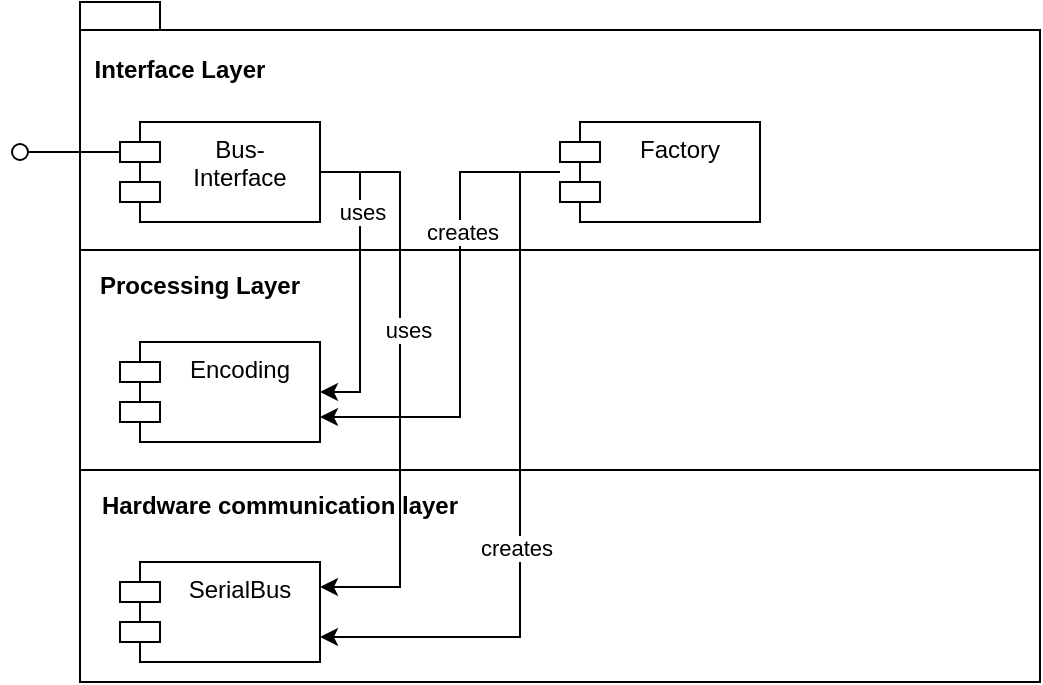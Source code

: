 <mxfile version="20.5.3" type="embed"><diagram name="Seite-1" id="-2VjJTFV00PebQVn-Hf1"><mxGraphModel dx="1505" dy="1118" grid="1" gridSize="10" guides="1" tooltips="1" connect="1" arrows="1" fold="1" page="1" pageScale="1" pageWidth="827" pageHeight="1169" math="0" shadow="0"><root><mxCell id="0"/><mxCell id="1" parent="0"/><mxCell id="154" value="" style="shape=folder;fontStyle=1;spacingTop=10;tabWidth=40;tabHeight=14;tabPosition=left;html=1;" parent="1" vertex="1"><mxGeometry x="250" y="200" width="480" height="340" as="geometry"/></mxCell><mxCell id="155" value="SerialBus" style="shape=module;align=left;spacingLeft=20;align=center;verticalAlign=top;" parent="1" vertex="1"><mxGeometry x="270" y="480" width="100" height="50" as="geometry"/></mxCell><mxCell id="156" value="Encoding" style="shape=module;align=left;spacingLeft=20;align=center;verticalAlign=top;" parent="1" vertex="1"><mxGeometry x="270" y="370" width="100" height="50" as="geometry"/></mxCell><mxCell id="157" value="" style="line;strokeWidth=1;fillColor=none;align=left;verticalAlign=middle;spacingTop=-1;spacingLeft=3;spacingRight=3;rotatable=0;labelPosition=right;points=[];portConstraint=eastwest;strokeColor=inherit;" parent="1" vertex="1"><mxGeometry x="250" y="430" width="480" height="8" as="geometry"/></mxCell><mxCell id="158" value="Hardware communication layer" style="text;align=center;fontStyle=1;verticalAlign=middle;spacingLeft=3;spacingRight=3;strokeColor=none;rotatable=0;points=[[0,0.5],[1,0.5]];portConstraint=eastwest;" parent="1" vertex="1"><mxGeometry x="250" y="438" width="200" height="26" as="geometry"/></mxCell><mxCell id="159" value="" style="line;strokeWidth=1;fillColor=none;align=left;verticalAlign=middle;spacingTop=-1;spacingLeft=3;spacingRight=3;rotatable=0;labelPosition=right;points=[];portConstraint=eastwest;strokeColor=inherit;" parent="1" vertex="1"><mxGeometry x="250" y="320" width="480" height="8" as="geometry"/></mxCell><mxCell id="160" value="Processing Layer" style="text;align=center;fontStyle=1;verticalAlign=middle;spacingLeft=3;spacingRight=3;strokeColor=none;rotatable=0;points=[[0,0.5],[1,0.5]];portConstraint=eastwest;" parent="1" vertex="1"><mxGeometry x="250" y="328" width="120" height="26" as="geometry"/></mxCell><mxCell id="161" value="Interface Layer" style="text;align=center;fontStyle=1;verticalAlign=middle;spacingLeft=3;spacingRight=3;strokeColor=none;rotatable=0;points=[[0,0.5],[1,0.5]];portConstraint=eastwest;" parent="1" vertex="1"><mxGeometry x="250" y="220" width="100" height="26" as="geometry"/></mxCell><mxCell id="163" style="edgeStyle=orthogonalEdgeStyle;rounded=0;orthogonalLoop=1;jettySize=auto;html=1;endArrow=classic;endFill=1;" parent="1" source="162" target="156" edge="1"><mxGeometry relative="1" as="geometry"><Array as="points"><mxPoint x="390" y="285"/><mxPoint x="390" y="395"/></Array></mxGeometry></mxCell><mxCell id="164" value="uses" style="edgeLabel;html=1;align=center;verticalAlign=middle;resizable=0;points=[];" parent="163" vertex="1" connectable="0"><mxGeometry x="-0.467" y="1" relative="1" as="geometry"><mxPoint as="offset"/></mxGeometry></mxCell><mxCell id="165" style="edgeStyle=orthogonalEdgeStyle;rounded=0;orthogonalLoop=1;jettySize=auto;html=1;endArrow=classic;endFill=1;entryX=1;entryY=0.25;entryDx=0;entryDy=0;" parent="1" source="162" target="155" edge="1"><mxGeometry relative="1" as="geometry"><Array as="points"><mxPoint x="410" y="285"/><mxPoint x="410" y="493"/></Array></mxGeometry></mxCell><mxCell id="166" value="uses" style="edgeLabel;html=1;align=center;verticalAlign=middle;resizable=0;points=[];" parent="165" vertex="1" connectable="0"><mxGeometry x="0.087" y="2" relative="1" as="geometry"><mxPoint x="2" y="-38" as="offset"/></mxGeometry></mxCell><mxCell id="162" value="Bus-&#10;Interface" style="shape=module;align=left;spacingLeft=20;align=center;verticalAlign=top;" parent="1" vertex="1"><mxGeometry x="270" y="260" width="100" height="50" as="geometry"/></mxCell><mxCell id="168" style="edgeStyle=orthogonalEdgeStyle;rounded=0;orthogonalLoop=1;jettySize=auto;html=1;entryX=1;entryY=0.75;entryDx=0;entryDy=0;endArrow=classic;endFill=1;" parent="1" source="167" target="156" edge="1"><mxGeometry relative="1" as="geometry"><Array as="points"><mxPoint x="440" y="285"/><mxPoint x="440" y="408"/></Array></mxGeometry></mxCell><mxCell id="169" value="creates" style="edgeLabel;html=1;align=center;verticalAlign=middle;resizable=0;points=[];" parent="168" vertex="1" connectable="0"><mxGeometry x="-0.278" y="1" relative="1" as="geometry"><mxPoint y="-8" as="offset"/></mxGeometry></mxCell><mxCell id="170" style="edgeStyle=orthogonalEdgeStyle;rounded=0;orthogonalLoop=1;jettySize=auto;html=1;entryX=1;entryY=0.75;entryDx=0;entryDy=0;endArrow=classic;endFill=1;" parent="1" source="167" target="155" edge="1"><mxGeometry relative="1" as="geometry"><Array as="points"><mxPoint x="470" y="285"/><mxPoint x="470" y="518"/></Array></mxGeometry></mxCell><mxCell id="171" value="creates" style="edgeLabel;html=1;align=center;verticalAlign=middle;resizable=0;points=[];" parent="170" vertex="1" connectable="0"><mxGeometry x="0.176" y="-2" relative="1" as="geometry"><mxPoint as="offset"/></mxGeometry></mxCell><mxCell id="167" value="Factory" style="shape=module;align=left;spacingLeft=20;align=center;verticalAlign=top;" parent="1" vertex="1"><mxGeometry x="490" y="260" width="100" height="50" as="geometry"/></mxCell><mxCell id="172" value="" style="html=1;verticalAlign=bottom;labelBackgroundColor=none;endArrow=oval;endFill=0;endSize=8;rounded=0;exitX=0;exitY=0;exitDx=0;exitDy=15;exitPerimeter=0;" edge="1" parent="1" source="162"><mxGeometry width="160" relative="1" as="geometry"><mxPoint x="230" y="280" as="sourcePoint"/><mxPoint x="220" y="275" as="targetPoint"/></mxGeometry></mxCell></root></mxGraphModel></diagram></mxfile>